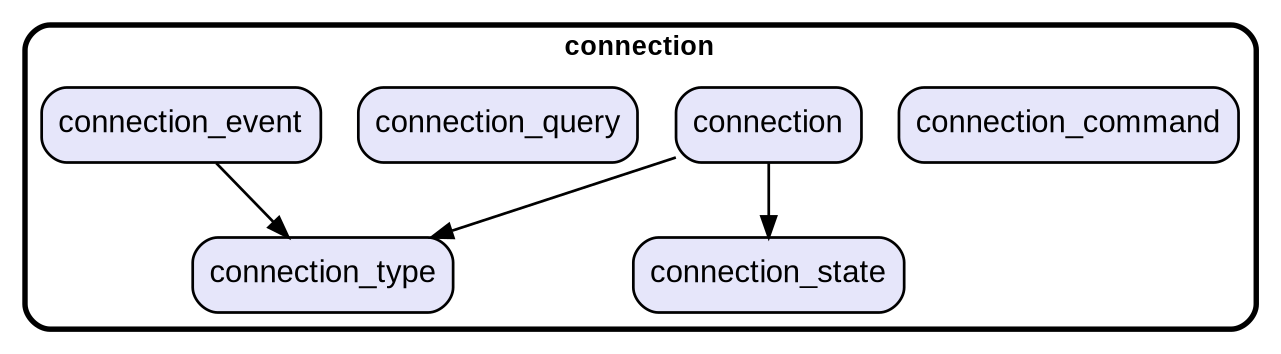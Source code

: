 digraph "" {
  graph [style=rounded fontname="Arial Black" fontsize=13 penwidth=2.6];
  node [shape=rect style="filled,rounded" fontname=Arial fontsize=15 fillcolor=Lavender penwidth=1.3];
  edge [penwidth=1.3];
  "/connection_command.dart" [label="connection_command"];
  "/connection_type.dart" [label="connection_type"];
  "/connection.dart" [label="connection"];
  "/connection_state.dart" [label="connection_state"];
  "/connection_query.dart" [label="connection_query"];
  "/connection_event.dart" [label="connection_event"];
  subgraph "cluster~" {
    label="connection";
    "/connection_command.dart";
    "/connection_type.dart";
    "/connection.dart";
    "/connection_state.dart";
    "/connection_query.dart";
    "/connection_event.dart";
  }
  "/connection.dart" -> "/connection_state.dart";
  "/connection.dart" -> "/connection_type.dart";
  "/connection_event.dart" -> "/connection_type.dart";
}

